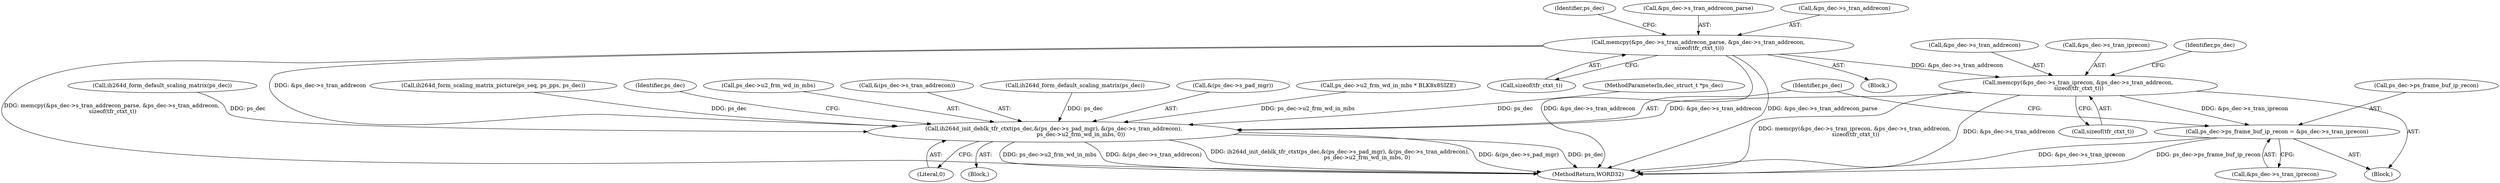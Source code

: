 digraph "0_Android_e629194c62a9a129ce378e08cb1059a8a53f1795_2@API" {
"1001983" [label="(Call,memcpy(&ps_dec->s_tran_iprecon, &ps_dec->s_tran_addrecon,\n sizeof(tfr_ctxt_t)))"];
"1001961" [label="(Call,memcpy(&ps_dec->s_tran_addrecon_parse, &ps_dec->s_tran_addrecon,\n sizeof(tfr_ctxt_t)))"];
"1001994" [label="(Call,ps_dec->ps_frame_buf_ip_recon = &ps_dec->s_tran_iprecon)"];
"1002002" [label="(Call,ih264d_init_deblk_tfr_ctxt(ps_dec,&(ps_dec->s_pad_mgr), &(ps_dec->s_tran_addrecon),\n                               ps_dec->u2_frm_wd_in_mbs, 0))"];
"1002015" [label="(Literal,0)"];
"1001894" [label="(Call,ih264d_form_scaling_matrix_picture(ps_seq, ps_pps, ps_dec))"];
"1001923" [label="(Call,ih264d_form_default_scaling_matrix(ps_dec))"];
"1001984" [label="(Call,&ps_dec->s_tran_iprecon)"];
"1001960" [label="(Block,)"];
"1001998" [label="(Call,&ps_dec->s_tran_iprecon)"];
"1001970" [label="(Call,sizeof(tfr_ctxt_t))"];
"1001983" [label="(Call,memcpy(&ps_dec->s_tran_iprecon, &ps_dec->s_tran_addrecon,\n sizeof(tfr_ctxt_t)))"];
"1001996" [label="(Identifier,ps_dec)"];
"1002052" [label="(MethodReturn,WORD32)"];
"1002003" [label="(Identifier,ps_dec)"];
"1001992" [label="(Call,sizeof(tfr_ctxt_t))"];
"1002018" [label="(Identifier,ps_dec)"];
"1002012" [label="(Call,ps_dec->u2_frm_wd_in_mbs)"];
"1001988" [label="(Call,&ps_dec->s_tran_addrecon)"];
"1002008" [label="(Call,&(ps_dec->s_tran_addrecon))"];
"1002002" [label="(Call,ih264d_init_deblk_tfr_ctxt(ps_dec,&(ps_dec->s_pad_mgr), &(ps_dec->s_tran_addrecon),\n                               ps_dec->u2_frm_wd_in_mbs, 0))"];
"1001907" [label="(Call,ih264d_form_default_scaling_matrix(ps_dec))"];
"1001961" [label="(Call,memcpy(&ps_dec->s_tran_addrecon_parse, &ps_dec->s_tran_addrecon,\n sizeof(tfr_ctxt_t)))"];
"1001976" [label="(Identifier,ps_dec)"];
"1002004" [label="(Call,&(ps_dec->s_pad_mgr))"];
"1001962" [label="(Call,&ps_dec->s_tran_addrecon_parse)"];
"1001982" [label="(Block,)"];
"1001995" [label="(Call,ps_dec->ps_frame_buf_ip_recon)"];
"1000138" [label="(Block,)"];
"1001966" [label="(Call,&ps_dec->s_tran_addrecon)"];
"1001994" [label="(Call,ps_dec->ps_frame_buf_ip_recon = &ps_dec->s_tran_iprecon)"];
"1001593" [label="(Call,ps_dec->u2_frm_wd_in_mbs * BLK8x8SIZE)"];
"1000133" [label="(MethodParameterIn,dec_struct_t *ps_dec)"];
"1001983" -> "1001982"  [label="AST: "];
"1001983" -> "1001992"  [label="CFG: "];
"1001984" -> "1001983"  [label="AST: "];
"1001988" -> "1001983"  [label="AST: "];
"1001992" -> "1001983"  [label="AST: "];
"1001996" -> "1001983"  [label="CFG: "];
"1001983" -> "1002052"  [label="DDG: memcpy(&ps_dec->s_tran_iprecon, &ps_dec->s_tran_addrecon,\n sizeof(tfr_ctxt_t))"];
"1001983" -> "1002052"  [label="DDG: &ps_dec->s_tran_addrecon"];
"1001961" -> "1001983"  [label="DDG: &ps_dec->s_tran_addrecon"];
"1001983" -> "1001994"  [label="DDG: &ps_dec->s_tran_iprecon"];
"1001983" -> "1002002"  [label="DDG: &ps_dec->s_tran_addrecon"];
"1001961" -> "1001960"  [label="AST: "];
"1001961" -> "1001970"  [label="CFG: "];
"1001962" -> "1001961"  [label="AST: "];
"1001966" -> "1001961"  [label="AST: "];
"1001970" -> "1001961"  [label="AST: "];
"1001976" -> "1001961"  [label="CFG: "];
"1001961" -> "1002052"  [label="DDG: &ps_dec->s_tran_addrecon"];
"1001961" -> "1002052"  [label="DDG: &ps_dec->s_tran_addrecon_parse"];
"1001961" -> "1002052"  [label="DDG: memcpy(&ps_dec->s_tran_addrecon_parse, &ps_dec->s_tran_addrecon,\n sizeof(tfr_ctxt_t))"];
"1001961" -> "1002002"  [label="DDG: &ps_dec->s_tran_addrecon"];
"1001994" -> "1001982"  [label="AST: "];
"1001994" -> "1001998"  [label="CFG: "];
"1001995" -> "1001994"  [label="AST: "];
"1001998" -> "1001994"  [label="AST: "];
"1002003" -> "1001994"  [label="CFG: "];
"1001994" -> "1002052"  [label="DDG: &ps_dec->s_tran_iprecon"];
"1001994" -> "1002052"  [label="DDG: ps_dec->ps_frame_buf_ip_recon"];
"1002002" -> "1000138"  [label="AST: "];
"1002002" -> "1002015"  [label="CFG: "];
"1002003" -> "1002002"  [label="AST: "];
"1002004" -> "1002002"  [label="AST: "];
"1002008" -> "1002002"  [label="AST: "];
"1002012" -> "1002002"  [label="AST: "];
"1002015" -> "1002002"  [label="AST: "];
"1002018" -> "1002002"  [label="CFG: "];
"1002002" -> "1002052"  [label="DDG: ps_dec->u2_frm_wd_in_mbs"];
"1002002" -> "1002052"  [label="DDG: &(ps_dec->s_tran_addrecon)"];
"1002002" -> "1002052"  [label="DDG: ih264d_init_deblk_tfr_ctxt(ps_dec,&(ps_dec->s_pad_mgr), &(ps_dec->s_tran_addrecon),\n                               ps_dec->u2_frm_wd_in_mbs, 0)"];
"1002002" -> "1002052"  [label="DDG: &(ps_dec->s_pad_mgr)"];
"1002002" -> "1002052"  [label="DDG: ps_dec"];
"1001894" -> "1002002"  [label="DDG: ps_dec"];
"1001923" -> "1002002"  [label="DDG: ps_dec"];
"1001907" -> "1002002"  [label="DDG: ps_dec"];
"1000133" -> "1002002"  [label="DDG: ps_dec"];
"1001593" -> "1002002"  [label="DDG: ps_dec->u2_frm_wd_in_mbs"];
}
